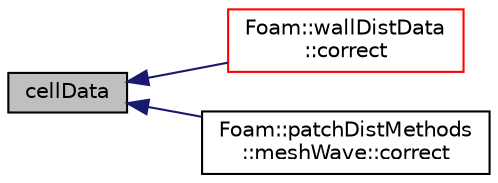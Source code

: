 digraph "cellData"
{
  bgcolor="transparent";
  edge [fontname="Helvetica",fontsize="10",labelfontname="Helvetica",labelfontsize="10"];
  node [fontname="Helvetica",fontsize="10",shape=record];
  rankdir="LR";
  Node1 [label="cellData",height=0.2,width=0.4,color="black", fillcolor="grey75", style="filled", fontcolor="black"];
  Node1 -> Node2 [dir="back",color="midnightblue",fontsize="10",style="solid",fontname="Helvetica"];
  Node2 [label="Foam::wallDistData\l::correct",height=0.2,width=0.4,color="red",URL="$a02945.html#a3ae44b28050c3aa494c1d8e18cf618c1",tooltip="Correct for mesh geom/topo changes. "];
  Node1 -> Node3 [dir="back",color="midnightblue",fontsize="10",style="solid",fontname="Helvetica"];
  Node3 [label="Foam::patchDistMethods\l::meshWave::correct",height=0.2,width=0.4,color="black",URL="$a01513.html#a612bb420e07dbe61608dafebdebbaf8a",tooltip="Correct the given distance-to-patch and normal-to-patch fields. "];
}
